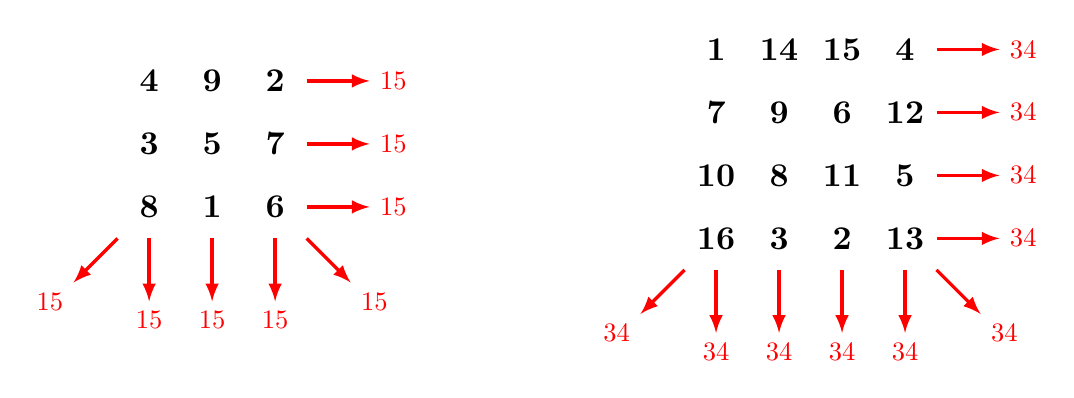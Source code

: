 \begin{tikzpicture}[thick,scale=0.8, every node/.style={scale=1.2}]


\node at (0.5,0.5) {\bf 8};
\node at (1.5,0.5) {\bf 1};
\node at (2.5,0.5) {\bf 6};
\node at (0.5,1.5) {\bf 3};
\node at (1.5,1.5) {\bf 5};
\node at (2.5,1.5) {\bf 7};
\node at (0.5,2.5) {\bf 4};
\node at (1.5,2.5) {\bf 9};
\node at (2.5,2.5) {\bf 2};

\draw[->,>=latex,red,very thick] (3,0.5)-- ++(1,0) node[right,scale=0.8]{15};
\draw[->,>=latex,red,very thick] (3,1.5)-- ++(1,0) node[right,scale=0.8]{15};
\draw[->,>=latex,red,very thick] (3,2.5)-- ++(1,0) node[right,scale=0.8]{15};

\draw[->,>=latex,red,very thick] (0.5,0)-- ++(0,-1) node[below,scale=0.8]{15};
\draw[->,>=latex,red,very thick] (1.5,0)-- ++(0,-1) node[below,scale=0.8]{15};
\draw[->,>=latex,red,very thick] (2.5,0)-- ++(0,-1) node[below,scale=0.8]{15};

\draw[->,>=latex,red,very thick] (3,0)-- ++(0.7,-0.7) node[below right,scale=0.8]{15};
\draw[->,>=latex,red,very thick] (0,0)-- ++(-0.7,-0.7) node[below left,scale=0.8]{15};

\begin{scope}[xshift=9cm,yshift=-0.5cm]
[1,14,15,4], [7,9,6,12], [10,8,11,5], [16,3,2,13]
\node at (0.5,0.5) {\bf 16};
\node at (1.5,0.5) {\bf 3};
\node at (2.5,0.5) {\bf 2};
\node at (3.5,0.5) {\bf 13};
\node at (0.5,1.5) {\bf 10};
\node at (1.5,1.5) {\bf 8};
\node at (2.5,1.5) {\bf 11};
\node at (3.5,1.5) {\bf 5};
\node at (0.5,2.5) {\bf 7};
\node at (1.5,2.5) {\bf 9};
\node at (2.5,2.5) {\bf 6};
\node at (3.5,2.5) {\bf 12};
\node at (0.5,3.5) {\bf 1};
\node at (1.5,3.5) {\bf 14};
\node at (2.5,3.5) {\bf 15};
\node at (3.5,3.5) {\bf 4};


\draw[->,>=latex,red,very thick] (4,0.5)-- ++(1,0) node[right,scale=0.8]{34};
\draw[->,>=latex,red,very thick] (4,1.5)-- ++(1,0) node[right,scale=0.8]{34};
\draw[->,>=latex,red,very thick] (4,2.5)-- ++(1,0) node[right,scale=0.8]{34};
\draw[->,>=latex,red,very thick] (4,3.5)-- ++(1,0) node[right,scale=0.8]{34};

\draw[->,>=latex,red,very thick] (0.5,0)-- ++(0,-1) node[below,scale=0.8]{34};
\draw[->,>=latex,red,very thick] (1.5,0)-- ++(0,-1) node[below,scale=0.8]{34};
\draw[->,>=latex,red,very thick] (2.5,0)-- ++(0,-1) node[below,scale=0.8]{34};
\draw[->,>=latex,red,very thick] (3.5,0)-- ++(0,-1) node[below,scale=0.8]{34};

\draw[->,>=latex,red,very thick] (4,0)-- ++(0.7,-0.7) node[below right,scale=0.8]{34};
\draw[->,>=latex,red,very thick] (0,0)-- ++(-0.7,-0.7) node[below left,scale=0.8]{34};
\end{scope}

\end{tikzpicture}